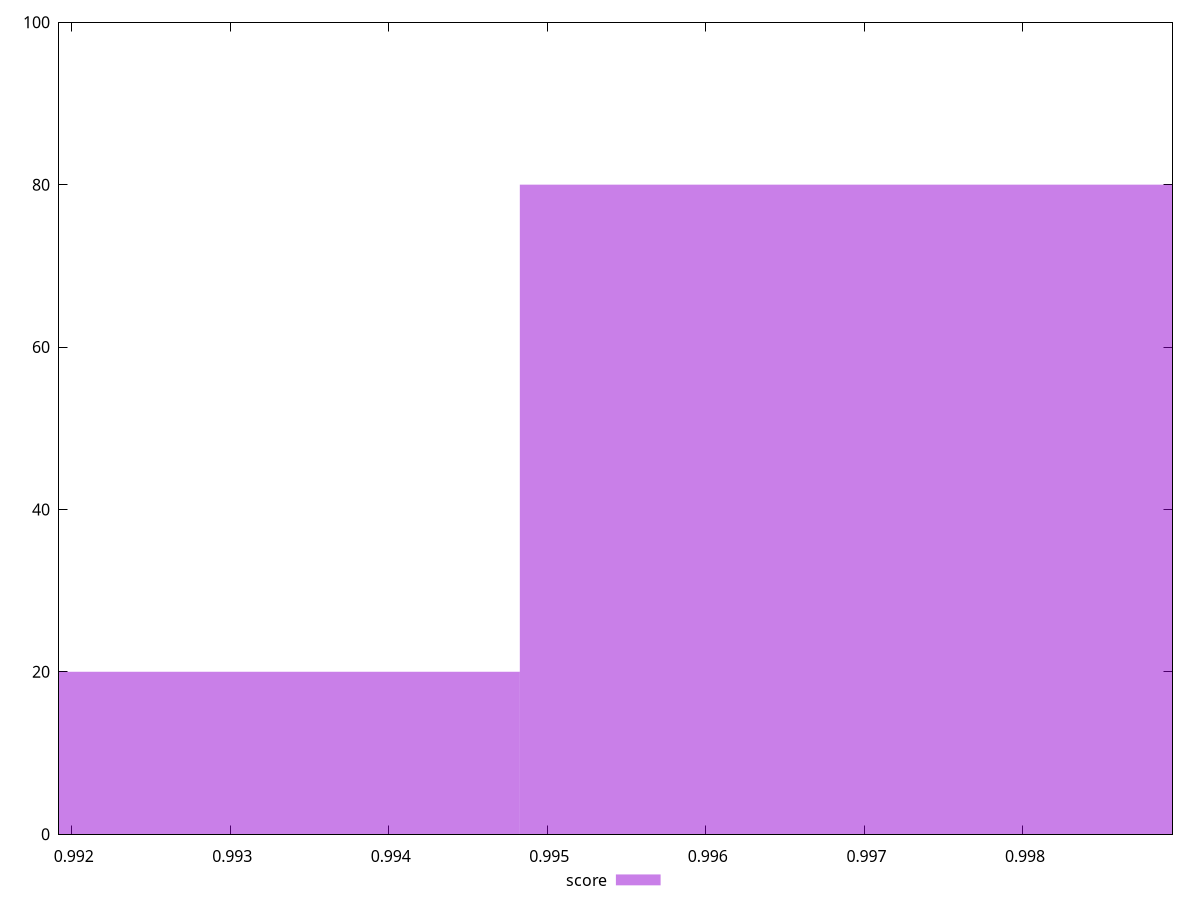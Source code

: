 reset

$score <<EOF
0.9976446044743928 80
0.9920081942796223 20
EOF

set key outside below
set boxwidth 0.005636410194770581
set xrange [0.9919193843592118:0.9989437188118528]
set yrange [0:100]
set style fill transparent solid 0.5 noborder
set terminal svg size 640, 490 enhanced background rgb 'white'
set output "report_00007_2020-12-11T15:55:29.892Z/interactive/samples/pages+cached+noexternal+nofonts/score/histogram.svg"

plot $score title "score" with boxes

reset
